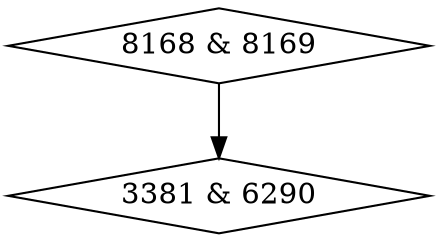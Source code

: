 digraph {
0 [label = "3381 & 6290", shape = diamond];
1 [label = "8168 & 8169", shape = diamond];
1->0;
}
